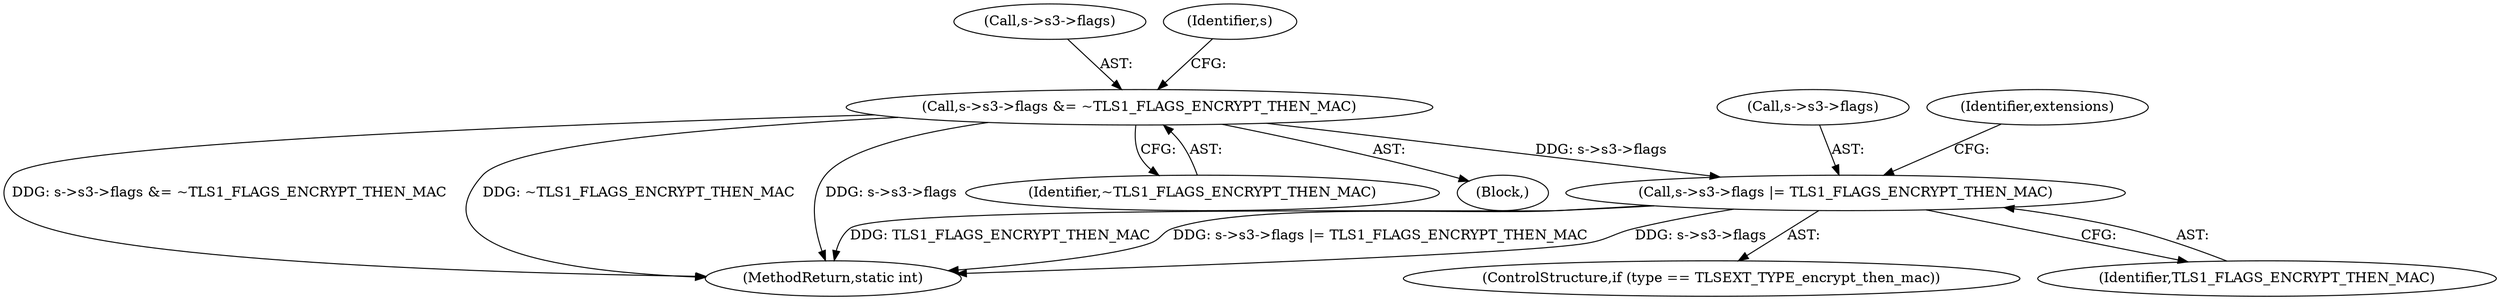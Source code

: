 digraph "1_openssl_4ad93618d26a3ea23d36ad5498ff4f59eff3a4d2_7@del" {
"1001030" [label="(Call,s->s3->flags |= TLS1_FLAGS_ENCRYPT_THEN_MAC)"];
"1000227" [label="(Call,s->s3->flags &= ~TLS1_FLAGS_ENCRYPT_THEN_MAC)"];
"1000227" [label="(Call,s->s3->flags &= ~TLS1_FLAGS_ENCRYPT_THEN_MAC)"];
"1001026" [label="(ControlStructure,if (type == TLSEXT_TYPE_encrypt_then_mac))"];
"1000228" [label="(Call,s->s3->flags)"];
"1001031" [label="(Call,s->s3->flags)"];
"1000276" [label="(Identifier,extensions)"];
"1001036" [label="(Identifier,TLS1_FLAGS_ENCRYPT_THEN_MAC)"];
"1000124" [label="(Block,)"];
"1001099" [label="(MethodReturn,static int)"];
"1000237" [label="(Identifier,s)"];
"1000233" [label="(Identifier,~TLS1_FLAGS_ENCRYPT_THEN_MAC)"];
"1001030" [label="(Call,s->s3->flags |= TLS1_FLAGS_ENCRYPT_THEN_MAC)"];
"1001030" -> "1001026"  [label="AST: "];
"1001030" -> "1001036"  [label="CFG: "];
"1001031" -> "1001030"  [label="AST: "];
"1001036" -> "1001030"  [label="AST: "];
"1000276" -> "1001030"  [label="CFG: "];
"1001030" -> "1001099"  [label="DDG: TLS1_FLAGS_ENCRYPT_THEN_MAC"];
"1001030" -> "1001099"  [label="DDG: s->s3->flags |= TLS1_FLAGS_ENCRYPT_THEN_MAC"];
"1001030" -> "1001099"  [label="DDG: s->s3->flags"];
"1000227" -> "1001030"  [label="DDG: s->s3->flags"];
"1000227" -> "1000124"  [label="AST: "];
"1000227" -> "1000233"  [label="CFG: "];
"1000228" -> "1000227"  [label="AST: "];
"1000233" -> "1000227"  [label="AST: "];
"1000237" -> "1000227"  [label="CFG: "];
"1000227" -> "1001099"  [label="DDG: s->s3->flags &= ~TLS1_FLAGS_ENCRYPT_THEN_MAC"];
"1000227" -> "1001099"  [label="DDG: ~TLS1_FLAGS_ENCRYPT_THEN_MAC"];
"1000227" -> "1001099"  [label="DDG: s->s3->flags"];
}
